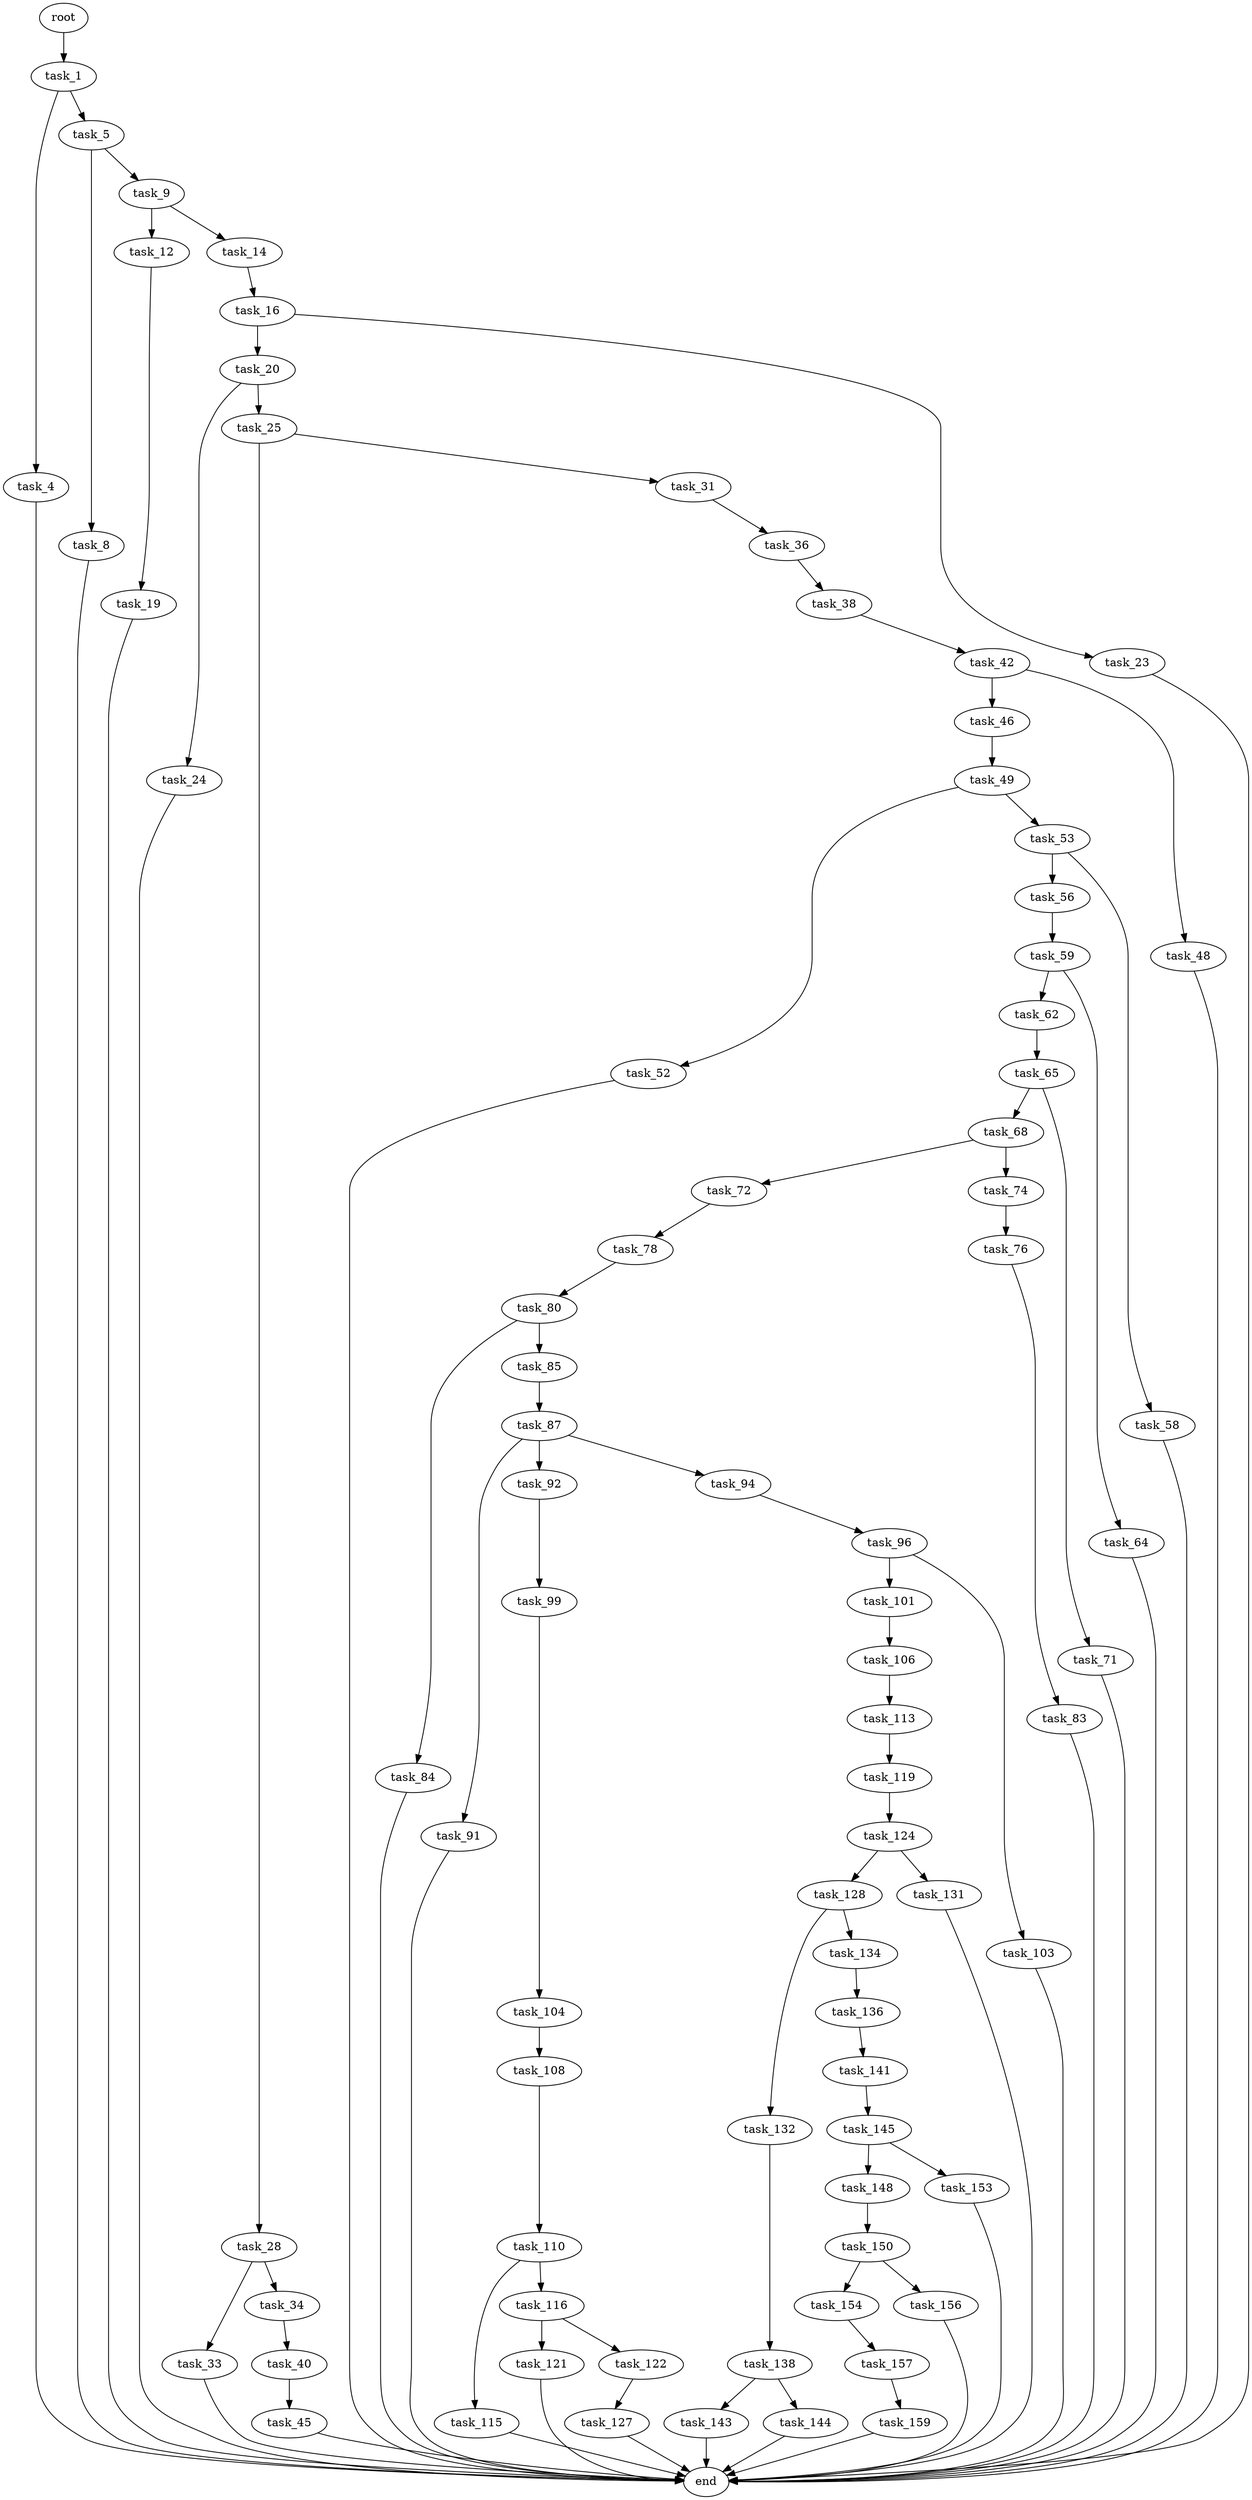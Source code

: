 digraph G {
  root [size="0.000000"];
  task_1 [size="13647194502.000000"];
  task_4 [size="286432075510.000000"];
  task_5 [size="43631893841.000000"];
  end [size="0.000000"];
  task_8 [size="8589934592.000000"];
  task_9 [size="676196471236.000000"];
  task_12 [size="28991029248.000000"];
  task_14 [size="1521462314.000000"];
  task_19 [size="35970284334.000000"];
  task_16 [size="5283244170.000000"];
  task_20 [size="134217728000.000000"];
  task_23 [size="39280457039.000000"];
  task_24 [size="409715583472.000000"];
  task_25 [size="18634484238.000000"];
  task_28 [size="10486031686.000000"];
  task_31 [size="44941668027.000000"];
  task_33 [size="549755813888.000000"];
  task_34 [size="8589934592.000000"];
  task_36 [size="23566571929.000000"];
  task_40 [size="73003832184.000000"];
  task_38 [size="524291579805.000000"];
  task_42 [size="226031038424.000000"];
  task_45 [size="368293445632.000000"];
  task_46 [size="115616361192.000000"];
  task_48 [size="17460003296.000000"];
  task_49 [size="368293445632.000000"];
  task_52 [size="32861474244.000000"];
  task_53 [size="24485511190.000000"];
  task_56 [size="368293445632.000000"];
  task_58 [size="1073741824000.000000"];
  task_59 [size="231928233984.000000"];
  task_62 [size="68719476736.000000"];
  task_64 [size="2209086139.000000"];
  task_65 [size="29934167344.000000"];
  task_68 [size="1289793587531.000000"];
  task_71 [size="28991029248.000000"];
  task_72 [size="261779684376.000000"];
  task_74 [size="72661274290.000000"];
  task_78 [size="879584411749.000000"];
  task_76 [size="111515535900.000000"];
  task_83 [size="687426080288.000000"];
  task_80 [size="549755813888.000000"];
  task_84 [size="36464092786.000000"];
  task_85 [size="1073741824000.000000"];
  task_87 [size="19136492226.000000"];
  task_91 [size="28991029248.000000"];
  task_92 [size="34356885769.000000"];
  task_94 [size="368293445632.000000"];
  task_99 [size="17279964439.000000"];
  task_96 [size="773797904.000000"];
  task_101 [size="138708811692.000000"];
  task_103 [size="28991029248.000000"];
  task_104 [size="31476390778.000000"];
  task_106 [size="782757789696.000000"];
  task_108 [size="956751291235.000000"];
  task_113 [size="260467188197.000000"];
  task_110 [size="989451607.000000"];
  task_115 [size="615004795.000000"];
  task_116 [size="474289983732.000000"];
  task_119 [size="27168017036.000000"];
  task_121 [size="4751524174.000000"];
  task_122 [size="8589934592.000000"];
  task_124 [size="18827829439.000000"];
  task_127 [size="20466946409.000000"];
  task_128 [size="231928233984.000000"];
  task_131 [size="68719476736.000000"];
  task_132 [size="25283376489.000000"];
  task_134 [size="293229424363.000000"];
  task_138 [size="68719476736.000000"];
  task_136 [size="22531338119.000000"];
  task_141 [size="1174562976945.000000"];
  task_143 [size="549755813888.000000"];
  task_144 [size="115710892544.000000"];
  task_145 [size="28991029248.000000"];
  task_148 [size="273969076549.000000"];
  task_153 [size="549755813888.000000"];
  task_150 [size="45636682751.000000"];
  task_154 [size="971251434.000000"];
  task_156 [size="103364601509.000000"];
  task_157 [size="803024017158.000000"];
  task_159 [size="8582461127.000000"];

  root -> task_1 [size="1.000000"];
  task_1 -> task_4 [size="411041792.000000"];
  task_1 -> task_5 [size="411041792.000000"];
  task_4 -> end [size="1.000000"];
  task_5 -> task_8 [size="838860800.000000"];
  task_5 -> task_9 [size="838860800.000000"];
  task_8 -> end [size="1.000000"];
  task_9 -> task_12 [size="536870912.000000"];
  task_9 -> task_14 [size="536870912.000000"];
  task_12 -> task_19 [size="75497472.000000"];
  task_14 -> task_16 [size="134217728.000000"];
  task_19 -> end [size="1.000000"];
  task_16 -> task_20 [size="411041792.000000"];
  task_16 -> task_23 [size="411041792.000000"];
  task_20 -> task_24 [size="209715200.000000"];
  task_20 -> task_25 [size="209715200.000000"];
  task_23 -> end [size="1.000000"];
  task_24 -> end [size="1.000000"];
  task_25 -> task_28 [size="411041792.000000"];
  task_25 -> task_31 [size="411041792.000000"];
  task_28 -> task_33 [size="536870912.000000"];
  task_28 -> task_34 [size="536870912.000000"];
  task_31 -> task_36 [size="33554432.000000"];
  task_33 -> end [size="1.000000"];
  task_34 -> task_40 [size="33554432.000000"];
  task_36 -> task_38 [size="411041792.000000"];
  task_40 -> task_45 [size="134217728.000000"];
  task_38 -> task_42 [size="411041792.000000"];
  task_42 -> task_46 [size="301989888.000000"];
  task_42 -> task_48 [size="301989888.000000"];
  task_45 -> end [size="1.000000"];
  task_46 -> task_49 [size="134217728.000000"];
  task_48 -> end [size="1.000000"];
  task_49 -> task_52 [size="411041792.000000"];
  task_49 -> task_53 [size="411041792.000000"];
  task_52 -> end [size="1.000000"];
  task_53 -> task_56 [size="33554432.000000"];
  task_53 -> task_58 [size="33554432.000000"];
  task_56 -> task_59 [size="411041792.000000"];
  task_58 -> end [size="1.000000"];
  task_59 -> task_62 [size="301989888.000000"];
  task_59 -> task_64 [size="301989888.000000"];
  task_62 -> task_65 [size="134217728.000000"];
  task_64 -> end [size="1.000000"];
  task_65 -> task_68 [size="536870912.000000"];
  task_65 -> task_71 [size="536870912.000000"];
  task_68 -> task_72 [size="838860800.000000"];
  task_68 -> task_74 [size="838860800.000000"];
  task_71 -> end [size="1.000000"];
  task_72 -> task_78 [size="679477248.000000"];
  task_74 -> task_76 [size="75497472.000000"];
  task_78 -> task_80 [size="679477248.000000"];
  task_76 -> task_83 [size="209715200.000000"];
  task_83 -> end [size="1.000000"];
  task_80 -> task_84 [size="536870912.000000"];
  task_80 -> task_85 [size="536870912.000000"];
  task_84 -> end [size="1.000000"];
  task_85 -> task_87 [size="838860800.000000"];
  task_87 -> task_91 [size="33554432.000000"];
  task_87 -> task_92 [size="33554432.000000"];
  task_87 -> task_94 [size="33554432.000000"];
  task_91 -> end [size="1.000000"];
  task_92 -> task_99 [size="838860800.000000"];
  task_94 -> task_96 [size="411041792.000000"];
  task_99 -> task_104 [size="679477248.000000"];
  task_96 -> task_101 [size="33554432.000000"];
  task_96 -> task_103 [size="33554432.000000"];
  task_101 -> task_106 [size="134217728.000000"];
  task_103 -> end [size="1.000000"];
  task_104 -> task_108 [size="838860800.000000"];
  task_106 -> task_113 [size="679477248.000000"];
  task_108 -> task_110 [size="679477248.000000"];
  task_113 -> task_119 [size="301989888.000000"];
  task_110 -> task_115 [size="33554432.000000"];
  task_110 -> task_116 [size="33554432.000000"];
  task_115 -> end [size="1.000000"];
  task_116 -> task_121 [size="301989888.000000"];
  task_116 -> task_122 [size="301989888.000000"];
  task_119 -> task_124 [size="33554432.000000"];
  task_121 -> end [size="1.000000"];
  task_122 -> task_127 [size="33554432.000000"];
  task_124 -> task_128 [size="301989888.000000"];
  task_124 -> task_131 [size="301989888.000000"];
  task_127 -> end [size="1.000000"];
  task_128 -> task_132 [size="301989888.000000"];
  task_128 -> task_134 [size="301989888.000000"];
  task_131 -> end [size="1.000000"];
  task_132 -> task_138 [size="33554432.000000"];
  task_134 -> task_136 [size="209715200.000000"];
  task_138 -> task_143 [size="134217728.000000"];
  task_138 -> task_144 [size="134217728.000000"];
  task_136 -> task_141 [size="838860800.000000"];
  task_141 -> task_145 [size="838860800.000000"];
  task_143 -> end [size="1.000000"];
  task_144 -> end [size="1.000000"];
  task_145 -> task_148 [size="75497472.000000"];
  task_145 -> task_153 [size="75497472.000000"];
  task_148 -> task_150 [size="301989888.000000"];
  task_153 -> end [size="1.000000"];
  task_150 -> task_154 [size="33554432.000000"];
  task_150 -> task_156 [size="33554432.000000"];
  task_154 -> task_157 [size="33554432.000000"];
  task_156 -> end [size="1.000000"];
  task_157 -> task_159 [size="679477248.000000"];
  task_159 -> end [size="1.000000"];
}
